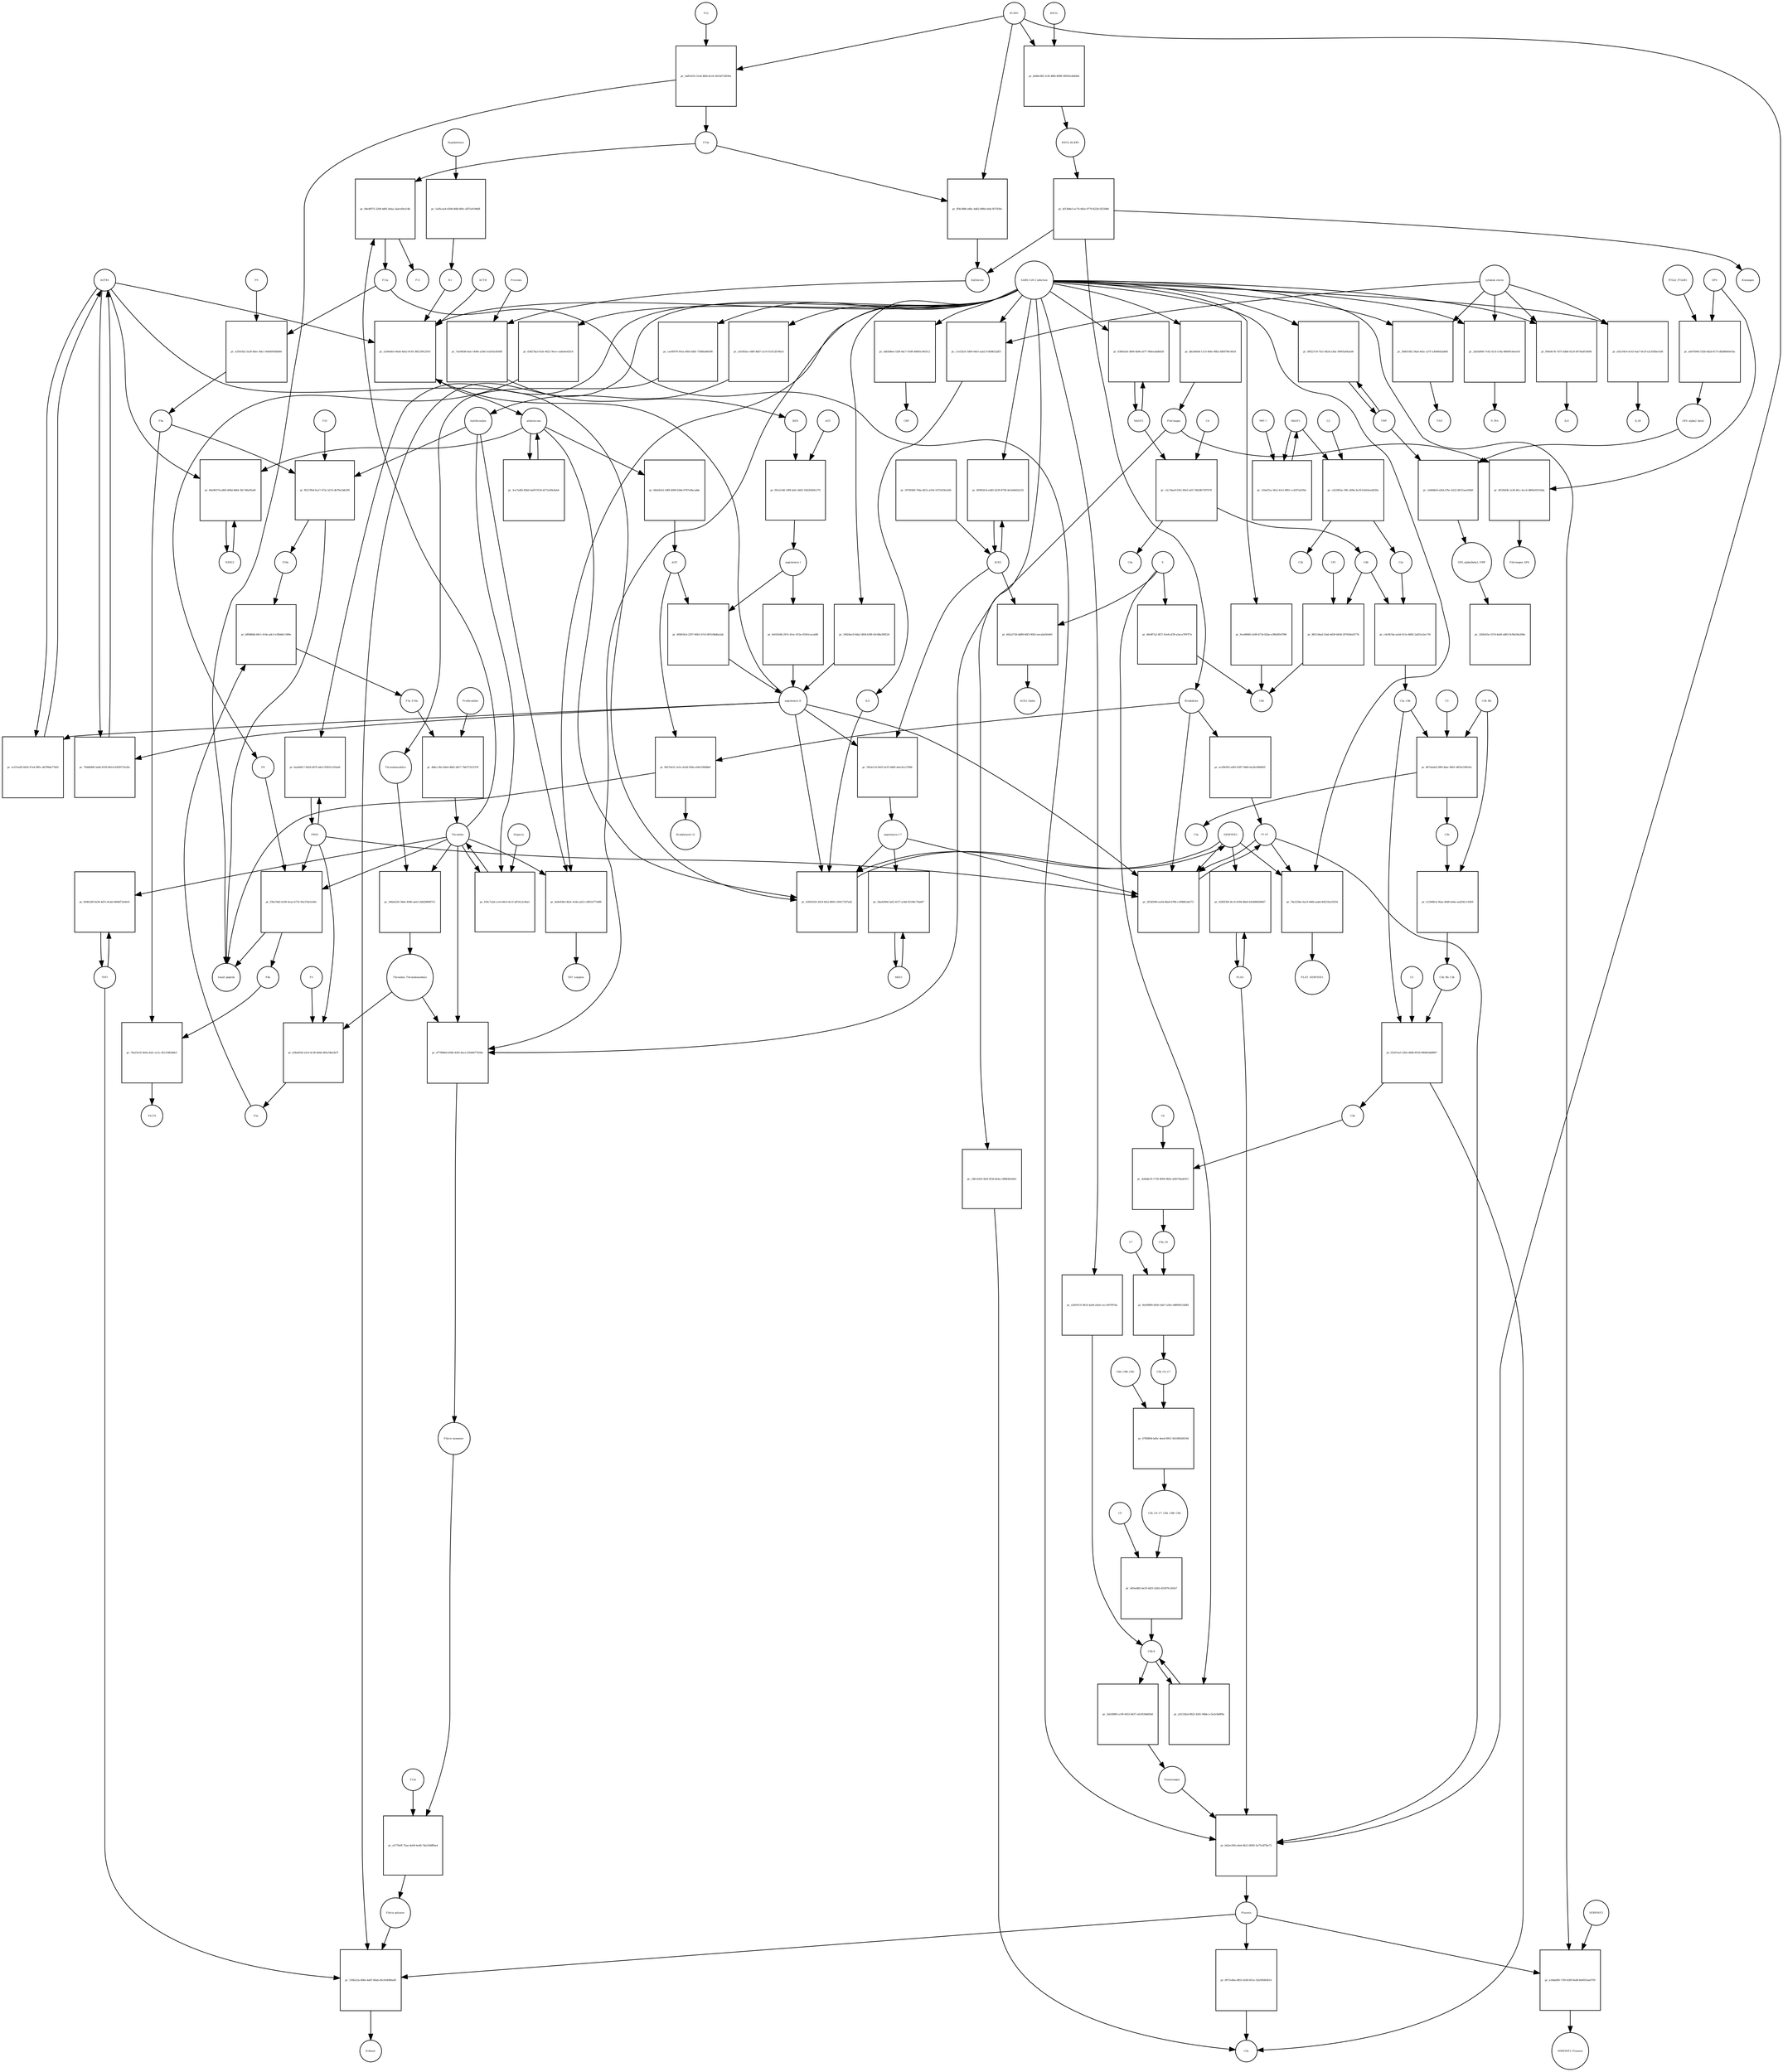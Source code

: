 strict digraph  {
F8 [annotation="urn_miriam_hgnc_3546|urn_miriam_taxonomy_9606", bipartite=0, cls=macromolecule, fontsize=4, label=F8, shape=circle];
"pr_f36a7dd2-b100-4cae-b732-92e37da5cb0c" [annotation="", bipartite=1, cls=process, fontsize=4, label="pr_f36a7dd2-b100-4cae-b732-92e37da5cb0c", shape=square];
"Small peptide" [annotation=urn_miriam_mesh_D010446, bipartite=0, cls=macromolecule, fontsize=4, label="Small peptide", shape=circle];
F8a [annotation="urn_miriam_hgnc.symbol_F8|urn_miriam_mesh_D015944|urn_miriam_taxonomy_9606", bipartite=0, cls=macromolecule, fontsize=4, label=F8a, shape=circle];
Thrombin [annotation="urn_miriam_hgnc_3535|urn_miriam_taxonomy_9606", bipartite=0, cls=macromolecule, fontsize=4, label=Thrombin, shape=circle];
PROC [annotation="urn_miriam_hgnc_9451|urn_miriam_taxonomy_9606", bipartite=0, cls=macromolecule, fontsize=4, label=PROC, shape=circle];
AGTR1 [annotation=urn_miriam_hgnc_336, bipartite=0, cls=macromolecule, fontsize=4, label=AGTR1, shape=circle];
"pr_ec07ea00-4420-47a4-985c-dd799da77b02" [annotation="", bipartite=1, cls=process, fontsize=4, label="pr_ec07ea00-4420-47a4-985c-dd799da77b02", shape=square];
"angiotensin II" [annotation="urn_miriam_obo.chebi_CHEBI%3A2718|urn_miriam_taxonomy_9606", bipartite=0, cls="simple chemical", fontsize=4, label="angiotensin II", shape=circle];
NR3C2 [annotation="", bipartite=0, cls=macromolecule, fontsize=4, label=NR3C2, shape=circle];
"pr_66a9637d-e6b9-496d-8d64-38c7d6e95af6" [annotation="", bipartite=1, cls=process, fontsize=4, label="pr_66a9637d-e6b9-496d-8d64-38c7d6e95af6", shape=square];
aldosterone [annotation="urn_miriam_obo.chebi_CHEBI%3A27584", bipartite=0, cls="simple chemical", fontsize=4, label=aldosterone, shape=circle];
"pr_3ce7a4f6-82b0-4a09-9150-d371e00e9eb4" [annotation="", bipartite=1, cls=process, fontsize=4, label="pr_3ce7a4f6-82b0-4a09-9150-d371e00e9eb4", shape=square];
SERPINE1 [annotation="", bipartite=0, cls=macromolecule, fontsize=4, label=SERPINE1, shape=circle];
"pr_43054324-20c8-4fe2-8f60-c56417187ad2" [annotation="", bipartite=1, cls=process, fontsize=4, label="pr_43054324-20c8-4fe2-8f60-c56417187ad2", shape=square];
"angiotensin I-7" [annotation="urn_miriam_obo.chebi_CHEBI%3A55438|urn_miriam_taxonomy_9606", bipartite=0, cls="simple chemical", fontsize=4, label="angiotensin I-7", shape=circle];
IL6 [annotation="urn_miriam_hgnc_6018|urn_miriam_taxonomy_9606", bipartite=0, cls=macromolecule, fontsize=4, label=IL6, shape=circle];
"pr_e294e8e5-46eb-4eb2-8c93-38f129912910" [annotation="", bipartite=1, cls=process, fontsize=4, label="pr_e294e8e5-46eb-4eb2-8c93-38f129912910", shape=square];
"SARS-CoV-2 infection" [annotation="urn_miriam_taxonomy_2697049|urn_miriam_mesh_D012327", bipartite=0, cls=phenotype, fontsize=4, label="SARS-CoV-2 infection", shape=circle];
"K+" [annotation="urn_miriam_obo.chebi_CHEBI%3A29103", bipartite=0, cls="simple chemical", fontsize=4, label="K+", shape=circle];
ACTH [annotation=urn_miriam_hgnc_9201, bipartite=0, cls="simple chemical", fontsize=4, label=ACTH, shape=circle];
"pr_10824ec0-6da2-4f04-b3f8-63c88a399224" [annotation="", bipartite=1, cls=process, fontsize=4, label="pr_10824ec0-6da2-4f04-b3f8-63c88a399224", shape=square];
Bradykinin [annotation="urn_miriam_obo.chebi_CHEBI%3A3165|urn_miriam_taxonomy_9606", bipartite=0, cls=macromolecule, fontsize=4, label=Bradykinin, shape=circle];
"pr_9b57ab31-2a1e-42a8-928a-a94c03fb88ef" [annotation="", bipartite=1, cls=process, fontsize=4, label="pr_9b57ab31-2a1e-42a8-928a-a94c03fb88ef", shape=square];
"Bradykinin(1-5)" [annotation="urn_miriam_mesh_C079000|urn_miriam_taxonomy_9606", bipartite=0, cls=macromolecule, fontsize=4, label="Bradykinin(1-5)", shape=circle];
ACE [annotation="urn_miriam_hgnc_2707|urn_miriam_taxonomy_9606", bipartite=0, cls=macromolecule, fontsize=4, label=ACE, shape=circle];
"pr_ecd5b505-a405-4587-9460-6a26c80bf605" [annotation="", bipartite=1, cls=process, fontsize=4, label="pr_ecd5b505-a405-4587-9460-6a26c80bf605", shape=square];
PLAT [annotation="urn_miriam_hgnc_9051|urn_miriam_taxonomy_9606", bipartite=0, cls=macromolecule, fontsize=4, label=PLAT, shape=circle];
"pr_79448468-5a6b-4559-8d14-4283071fe2fe" [annotation="", bipartite=1, cls=process, fontsize=4, label="pr_79448468-5a6b-4559-8d14-4283071fe2fe", shape=square];
MAS1 [annotation="", bipartite=0, cls=macromolecule, fontsize=4, label=MAS1, shape=circle];
"pr_3ba4269d-3af2-4157-a34d-92180c70ab87" [annotation="", bipartite=1, cls=process, fontsize=4, label="pr_3ba4269d-3af2-4157-a34d-92180c70ab87", shape=square];
Fibrinogen [annotation="urn_miriam_pubmed_19296670|urn_miriam_obo.go_GO%3A0005577|urn_miriam_hgnc_3661|urn_miriam_hgnc_3662|urn_miriam_hgnc_3694|urn_miriam_taxonomy_9606", bipartite=0, cls=complex, fontsize=4, label=Fibrinogen, shape=circle];
"pr_4f530d3b-1a30-4fcc-bcc6-4809a93102da" [annotation="", bipartite=1, cls=process, fontsize=4, label="pr_4f530d3b-1a30-4fcc-bcc6-4809a93102da", shape=square];
GP6 [annotation="urn_miriam_hgnc_HGNC%3A14388|urn_miriam_taxonomy_9606", bipartite=0, cls=macromolecule, fontsize=4, label=GP6, shape=circle];
Fibrinogen_GP6 [annotation="urn_miriam_pubmed_19296670|urn_miriam_obo.go_GO%3A0005577|urn_miriam_hgnc_HGNC%3A14388|urn_miriam_taxonomy_9606", bipartite=0, cls=complex, fontsize=4, label=Fibrinogen_GP6, shape=circle];
GP6_alpha2_beta1 [annotation="urn_miriam_pubmed_25051961|urn_miriam_taxonomy_10090|urn_miriam_hgnc_14338|urn_miriam_hgnc_6137|urn_miriam_hgnc_6153", bipartite=0, cls=complex, fontsize=4, label=GP6_alpha2_beta1, shape=circle];
"pr_cb49dfe8-ed5d-47bc-b222-8fcf1aee93b9" [annotation="", bipartite=1, cls=process, fontsize=4, label="pr_cb49dfe8-ed5d-47bc-b222-8fcf1aee93b9", shape=square];
VWF [annotation="urn_miriam_hgnc_12726|urn_miriam_taxonomy_9606", bipartite=0, cls=macromolecule, fontsize=4, label=VWF, shape=circle];
GP6_alpha2beta1_VWF [annotation="urn_miriam_pubmed_25051961|urn_miriam_taxonomy_10090|urn_miriam_hgnc_14338|urn_miriam_hgnc_6137|urn_miriam_hgnc_6153|urn_miriam_hgnc_12726", bipartite=0, cls=complex, fontsize=4, label=GP6_alpha2beta1_VWF, shape=circle];
"pr_a0d74940-102b-4d2d-8175-dfbd8b40e03a" [annotation="", bipartite=1, cls=process, fontsize=4, label="pr_a0d74940-102b-4d2d-8175-dfbd8b40e03a", shape=square];
ITGA2_ITGAB1 [annotation="urn_miriam_intact_EBI-16428357|urn_miriam_hgnc_6137|urn_miriam_hgnc_6153|urn_miriam_taxonomy_9606", bipartite=0, cls=complex, fontsize=4, label=ITGA2_ITGAB1, shape=circle];
"pr_320fa93a-557d-4a00-a883-9cf8a59a300e" [annotation="", bipartite=1, cls="omitted process", fontsize=4, label="pr_320fa93a-557d-4a00-a883-9cf8a59a300e", shape=square];
"Fibrin polymer" [annotation="urn_miriam_mesh_C465961|urn_miriam_taxonomy_9606", bipartite=0, cls=macromolecule, fontsize=4, label="Fibrin polymer", shape=circle];
"pr_130fa22a-b06e-4dd7-80ab-d5c054080a08" [annotation="", bipartite=1, cls=process, fontsize=4, label="pr_130fa22a-b06e-4dd7-80ab-d5c054080a08", shape=square];
"D-dimer" [annotation="urn_miriam_pubmed_19008457|urn_miriam_mesh_C036309|urn_miriam_taxonomy_9606", bipartite=0, cls=macromolecule, fontsize=4, label="D-dimer", shape=circle];
Plasmin [annotation="urn_miriam_hgnc.symbol_PLG|urn_miriam_mesh_D005341|urn_miriam_brenda_3.4.21.7|urn_miriam_taxonomy_9606", bipartite=0, cls=macromolecule, fontsize=4, label=Plasmin, shape=circle];
TAFI [annotation="urn_miriam_hgnc_1546|urn_miriam_taxonomy_9606", bipartite=0, cls=macromolecule, fontsize=4, label=TAFI, shape=circle];
"Fibrin monomer" [annotation="urn_miriam_mesh_C011468|urn_miriam_taxonomy_9606", bipartite=0, cls=macromolecule, fontsize=4, label="Fibrin monomer", shape=circle];
"pr_a5770eff-75ae-4e04-be48-7da530dffba4" [annotation="", bipartite=1, cls=process, fontsize=4, label="pr_a5770eff-75ae-4e04-be48-7da530dffba4", shape=square];
F13a [annotation="urn_miriam_hgnc.symbol_F13|urn_miriam_mesh_D026122|urn_miriam_brenda_2.3.2.13|urn_miriam_taxonomy_9606", bipartite=0, cls=macromolecule, fontsize=4, label=F13a, shape=circle];
"pr_3b603382-34ab-462c-a37f-a3b4f6d3a8d6" [annotation="", bipartite=1, cls=process, fontsize=4, label="pr_3b603382-34ab-462c-a37f-a3b4f6d3a8d6", shape=square];
TNF [annotation="urn_miriam_hgnc_11892|urn_miriam_taxonomy_9606", bipartite=0, cls=macromolecule, fontsize=4, label=TNF, shape=circle];
"cytokine storm" [annotation="urn_miriam_pubmed_2504360|urn_miriam_taxonomy_9606", bipartite=0, cls=phenotype, fontsize=4, label="cytokine storm", shape=circle];
"pr_0971e46a-6853-4249-821a-52b3958efb14" [annotation="", bipartite=1, cls=process, fontsize=4, label="pr_0971e46a-6853-4249-821a-52b3958efb14", shape=square];
C5a [annotation="urn_miriam_hgnc.symbol_C5|urn_miriam_mesh_D015936|urn_miriam_taxonomy_9606", bipartite=0, cls=macromolecule, fontsize=4, label=C5a, shape=circle];
"pr_3eb188f8-cc99-4453-b637-a0cf634b854d" [annotation="", bipartite=1, cls=process, fontsize=4, label="pr_3eb188f8-cc99-4453-b637-a0cf634b854d", shape=square];
Plasminogen [annotation="urn_miriam_hgnc_9071|urn_miriam_taxonomy_9606", bipartite=0, cls=macromolecule, fontsize=4, label=Plasminogen, shape=circle];
"C5b-9" [annotation="urn_miriam_obo.go_GO%3A0005579|urn_miriam_mesh_D015938|urn_miriam_mesh_D050776|urn_miriam_hgnc_1339|urn_miriam_hgnc_1346|urn_miriam_hgnc_1352|urn_miriam_hgnc_1353|urn_miriam_hgnc_1354|urn_miriam_hgnc_1358|urn_miriam_taxonomy_9606", bipartite=0, cls=complex, fontsize=4, label="C5b-9", shape=circle];
C2 [annotation="urn_miriam_hgnc_1248|urn_miriam_taxonomy_9606", bipartite=0, cls=macromolecule, fontsize=4, label=C2, shape=circle];
"pr_c422963a-19fc-409e-8c39-b3d16eed039a" [annotation="", bipartite=1, cls=process, fontsize=4, label="pr_c422963a-19fc-409e-8c39-b3d16eed039a", shape=square];
C2a [annotation="urn_miriam_hgnc.symbol_C2|urn_miriam_mesh_D050678|urn_miriam_taxonomy_9606", bipartite=0, cls=macromolecule, fontsize=4, label=C2a, shape=circle];
C2b [annotation="urn_miriam_hgnc.symbol_C2|urn_miriam_mesh_D050679|urn_miriam_taxonomy_9606", bipartite=0, cls=macromolecule, fontsize=4, label=C2b, shape=circle];
MASP1 [annotation="urn_miriam_hgnc_6901|urn_miriam_taxonomy_9606", bipartite=0, cls=macromolecule, fontsize=4, label=MASP1, shape=circle];
"pr_2eb5d940-7e42-411f-a7da-8660914eee56" [annotation="", bipartite=1, cls=process, fontsize=4, label="pr_2eb5d940-7e42-411f-a7da-8660914eee56", shape=square];
IL2RA [annotation="urn_miriam_hgnc_6008|urn_miriam_taxonomy_9606", bipartite=0, cls=macromolecule, fontsize=4, label=IL2RA, shape=circle];
"pr_f60e8e7b-7d75-4db4-8120-4074a6f16696" [annotation="", bipartite=1, cls=process, fontsize=4, label="pr_f60e8e7b-7d75-4db4-8120-4074a6f16696", shape=square];
IL8 [annotation="urn_miriam_hgnc_6025|urn_miriam_taxonomy_9606", bipartite=0, cls=macromolecule, fontsize=4, label=IL8, shape=circle];
"pr_c8b12d18-3b2f-4f3d-8e4a-c88bf4fe6d5c" [annotation="", bipartite=1, cls=process, fontsize=4, label="pr_c8b12d18-3b2f-4f3d-8e4a-c88bf4fe6d5c", shape=square];
"pr_c1e52b1f-3d00-44e5-aab2-f14b9b52aff3" [annotation="", bipartite=1, cls=process, fontsize=4, label="pr_c1e52b1f-3d00-44e5-aab2-f14b9b52aff3", shape=square];
"pr_a02c04c4-dc43-4ae7-8c5f-e2c63fbec838" [annotation="", bipartite=1, cls=process, fontsize=4, label="pr_a02c04c4-dc43-4ae7-8c5f-e2c63fbec838", shape=square];
IL1B [annotation="urn_miriam_hgnc_5992|urn_miriam_taxonomy_9606", bipartite=0, cls=macromolecule, fontsize=4, label=IL1B, shape=circle];
Prorenin [annotation="urn_miriam_hgnc_9958|urn_miriam_taxonomy_9606", bipartite=0, cls=macromolecule, fontsize=4, label=Prorenin, shape=circle];
"pr_7aef4836-4ae1-400e-a39d-1ea91bc8508f" [annotation="", bipartite=1, cls=process, fontsize=4, label="pr_7aef4836-4ae1-400e-a39d-1ea91bc8508f", shape=square];
REN [annotation="urn_miriam_hgnc.symbol_REN|urn_miriam_taxonomy_9606", bipartite=0, cls=macromolecule, fontsize=4, label=REN, shape=circle];
Kallikrein [annotation="urn_miriam_hgnc.symbol_KLKB1|urn_miriam_mesh_D020842|urn_miriam_brenda_3.4.21.34|urn_miriam_taxonomy_9606", bipartite=0, cls=macromolecule, fontsize=4, label=Kallikrein, shape=circle];
KLKB1 [annotation="urn_miriam_hgnc_6371|urn_miriam_taxonomy_9606", bipartite=0, cls=macromolecule, fontsize=4, label=KLKB1, shape=circle];
"pr_ff9e3886-e8bc-4d62-898d-e6dc3675f56c" [annotation="", bipartite=1, cls=process, fontsize=4, label="pr_ff9e3886-e8bc-4d62-898d-e6dc3675f56c", shape=square];
F12a [annotation="urn_miriam_hgnc.symbol_F12|urn_miriam_mesh_D015956|urn_miriam_brenda_3.4.21.38|urn_miriam_taxonomy_9606", bipartite=0, cls=macromolecule, fontsize=4, label=F12a, shape=circle];
"pr_cae0f978-95ea-4f85-bd81-7588fa68ef90" [annotation="", bipartite=1, cls=process, fontsize=4, label="pr_cae0f978-95ea-4f85-bd81-7588fa68ef90", shape=square];
Thrombomodulin [annotation="urn_miriam_hgnc_11784|urn_miriam_taxonomy_9606", bipartite=0, cls=macromolecule, fontsize=4, label=Thrombomodulin, shape=circle];
"pr_a18da885-71f0-42f8-9ed8-8a905cba0759" [annotation="", bipartite=1, cls=process, fontsize=4, label="pr_a18da885-71f0-42f8-9ed8-8a905cba0759", shape=square];
SERPINF2 [annotation="urn_miriam_hgnc_9075|urn_miriam_taxonomy_9606", bipartite=0, cls=macromolecule, fontsize=4, label=SERPINF2, shape=circle];
SERPINF2_Plasmin [annotation="urn_miriam_pubmed_2437112|urn_miriam_biogrid_314240|urn_miriam_hgnc_9075|urn_miriam_mesh_D005341|urn_miriam_taxonomy_9606", bipartite=0, cls=complex, fontsize=4, label=SERPINF2_Plasmin, shape=circle];
"pr_9ce48060-2e99-471b-82ba-e39b58547f86" [annotation="", bipartite=1, cls=process, fontsize=4, label="pr_9ce48060-2e99-471b-82ba-e39b58547f86", shape=square];
C4d [annotation="urn_miriam_hgnc.symbol_C4b|urn_miriam_mesh_C032261|urn_miriam_taxonomy_9606", bipartite=0, cls=macromolecule, fontsize=4, label=C4d, shape=circle];
"pr_a2659131-8fcb-4ad6-a0a4-cecc4979f7da" [annotation="", bipartite=1, cls=process, fontsize=4, label="pr_a2659131-8fcb-4ad6-a0a4-cecc4979f7da", shape=square];
"pr_6aa068c7-0d34-407f-a8e3-9391f1c65ab9" [annotation="", bipartite=1, cls=process, fontsize=4, label="pr_6aa068c7-0d34-407f-a8e3-9391f1c65ab9", shape=square];
"pr_0f9227c8-7fa1-482d-a3ba-39005a842ed6" [annotation="", bipartite=1, cls=process, fontsize=4, label="pr_0f9227c8-7fa1-482d-a3ba-39005a842ed6", shape=square];
"pr_edb5d8ee-52f8-4dc7-9188-48695c9455c2" [annotation="", bipartite=1, cls=process, fontsize=4, label="pr_edb5d8ee-52f8-4dc7-9188-48695c9455c2", shape=square];
CRP [annotation="urn_miriam_hgnc_2367|urn_miriam_taxonomy_9606", bipartite=0, cls=macromolecule, fontsize=4, label=CRP, shape=circle];
"pr_a9123fad-0825-4281-94bb-cc5e3c8d0f9a" [annotation="", bipartite=1, cls=process, fontsize=4, label="pr_a9123fad-0825-4281-94bb-cc5e3c8d0f9a", shape=square];
S [annotation="urn_miriam_uniprot_P0DTC2|urn_miriam_uniprot_P59594|urn_miriam_taxonomy_2697049", bipartite=0, cls=macromolecule, fontsize=4, label=S, shape=circle];
"pr_d6e9f7a2-4f27-41e8-af39-a3aca7097f7e" [annotation="", bipartite=1, cls=process, fontsize=4, label="pr_d6e9f7a2-4f27-41e8-af39-a3aca7097f7e", shape=square];
"pr_1fb3a110-0425-4cf5-9dd5-a6ec8ca73f84" [annotation="", bipartite=1, cls=process, fontsize=4, label="pr_1fb3a110-0425-4cf5-9dd5-a6ec8ca73f84", shape=square];
ACE2 [annotation="urn_miriam_hgnc_13557|urn_miriam_taxonomy_9606", bipartite=0, cls=macromolecule, fontsize=4, label=ACE2, shape=circle];
"pr_5974f449-764a-4b7a-a556-1672419e2efb" [annotation="", bipartite=1, cls=process, fontsize=4, label="pr_5974f449-764a-4b7a-a556-1672419e2efb", shape=square];
"pr_662a3726-bd89-46f3-9042-eecaba5fe461" [annotation="", bipartite=1, cls=process, fontsize=4, label="pr_662a3726-bd89-46f3-9042-eecaba5fe461", shape=square];
ACE2_Spike [annotation="urn_miriam_pdb_6CS2|urn_miriam_hgnc_13557|urn_miriam_uniprot_P0DTC2|urn_miriam_taxonomy_9606|urn_miriam_taxonomy_2697049", bipartite=0, cls=complex, fontsize=4, label=ACE2_Spike, shape=circle];
"pr_85905414-ed45-4239-8758-4e5eb0d3a532" [annotation="", bipartite=1, cls=process, fontsize=4, label="pr_85905414-ed45-4239-8758-4e5eb0d3a532", shape=square];
"pr_e20383ac-e8f8-4bd7-a1c0-f1ef12b70bcd" [annotation="", bipartite=1, cls=process, fontsize=4, label="pr_e20383ac-e8f8-4bd7-a1c0-f1ef12b70bcd", shape=square];
Antithrombin [annotation="urn_miriam_hgnc_775|urn_miriam_taxonomy_9606", bipartite=0, cls=macromolecule, fontsize=4, label=Antithrombin, shape=circle];
"pr_63827ba3-fa5e-4621-9ece-cade4eef2fc6" [annotation="", bipartite=1, cls=process, fontsize=4, label="pr_63827ba3-fa5e-4621-9ece-cade4eef2fc6", shape=square];
C4b [annotation="urn_miriam_hgnc_1324|urn_miriam_taxonomy_9606", bipartite=0, cls=macromolecule, fontsize=4, label=C4b, shape=circle];
"pr_881534ad-33a6-4d39-b83d-207650ed377b" [annotation="", bipartite=1, cls=process, fontsize=4, label="pr_881534ad-33a6-4d39-b83d-207650ed377b", shape=square];
CFI [annotation="urn_miriam_hgnc_2771|urn_miriam_taxonomy_9606", bipartite=0, cls=macromolecule, fontsize=4, label=CFI, shape=circle];
C3b [annotation="urn_miriam_hgnc.symbol_C3|urn_miriam_mesh_D003179|urn_miriam_taxonomy_9606", bipartite=0, cls=macromolecule, fontsize=4, label=C3b, shape=circle];
"pr_e12068cd-36aa-40d0-bebe-ead242c14269" [annotation="", bipartite=1, cls=process, fontsize=4, label="pr_e12068cd-36aa-40d0-bebe-ead242c14269", shape=square];
C3b_Bb [annotation="urn_miriam_pubmed_12440962|urn_miriam_brenda_3.4.21.47|urn_miriam_mesh_D051561|urn_miriam_mesh_D003179|urn_miriam_hgnc_1037|urn_miriam_taxonomy_9606", bipartite=0, cls=complex, fontsize=4, label=C3b_Bb, shape=circle];
C3b_Bb_C3b [annotation="urn_miriam_pubmed_12440962|urn_miriam_brenda_34.4.21.47|urn_miriam_mesh_D051566|urn_miriam_mesh_D003179|urn_miriam_hgnc_1037|urn_miriam_taxonomy_9606", bipartite=0, cls=complex, fontsize=4, label=C3b_Bb_C3b, shape=circle];
"pr_c4c0b7da-ea5d-411e-8d92-2a831e2ec791" [annotation="", bipartite=1, cls=process, fontsize=4, label="pr_c4c0b7da-ea5d-411e-8d92-2a831e2ec791", shape=square];
C2a_C4b [annotation="urn_miriam_mesh_D051574|urn_miriam_brenda_3.4.21.43|urn_miriam_mesh_D050678|urn_miriam_hgnc_1324|urn_miriam_taxonomy_9606", bipartite=0, cls=complex, fontsize=4, label=C2a_C4b, shape=circle];
C4 [annotation="urn_miriam_mesh_D00318|urn_miriam_taxonomy_9606", bipartite=0, cls=macromolecule, fontsize=4, label=C4, shape=circle];
"pr_c2c7daa9-f341-49e5-a617-8b29b7597678" [annotation="", bipartite=1, cls=process, fontsize=4, label="pr_c2c7daa9-f341-49e5-a617-8b29b7597678", shape=square];
C4a [annotation="urn_miriam_hgnc_1323|urn_miriam_taxonomy_9606", bipartite=0, cls=macromolecule, fontsize=4, label=C4a, shape=circle];
MASP2 [annotation="urn_miriam_hgnc_6902|urn_miriam_taxonomy_9606", bipartite=0, cls=macromolecule, fontsize=4, label=MASP2, shape=circle];
"pr_21bef51a-3fe2-41e1-8f81-cc42f7a61f6e" [annotation="", bipartite=1, cls=process, fontsize=4, label="pr_21bef51a-3fe2-41e1-8f81-cc42f7a61f6e", shape=square];
MBL2 [annotation="urn_miriam_hgnc_6902|urn_miriam_taxonomy_9606", bipartite=0, cls=macromolecule, fontsize=4, label=MBL2, shape=circle];
"pr_638feb24-3684-4b40-a077-9fdeeabdb028" [annotation="", bipartite=1, cls=process, fontsize=4, label="pr_638feb24-3684-4b40-a077-9fdeeabdb028", shape=square];
PLAU [annotation="urn_miriam_hgnc_9052|urn_miriam_taxonomy_9606", bipartite=0, cls=macromolecule, fontsize=4, label=PLAU, shape=circle];
"pr_0285f365-8cc6-4394-88e6-b43686836667" [annotation="", bipartite=1, cls=process, fontsize=4, label="pr_0285f365-8cc6-4394-88e6-b43686836667", shape=square];
C5b_C6_C7_C8A_C8B_C8G [annotation="urn_miriam_pubmed_28630159|urn_miriam_mesh_C042295|urn_miriam_mesh_D050776|urn_miriam_hgnc_1339|urn_miriam_hgnc_1352|urn_miriam_hgnc_1353|urn_miriam_hgnc_1354|urn_miriam_taxonomy_9606", bipartite=0, cls=complex, fontsize=4, label=C5b_C6_C7_C8A_C8B_C8G, shape=circle];
"pr_e85ea8b5-be33-4d31-b2b2-d25870c3d1b7" [annotation="", bipartite=1, cls=process, fontsize=4, label="pr_e85ea8b5-be33-4d31-b2b2-d25870c3d1b7", shape=square];
C9 [annotation="urn_miriam_hgnc_1358|urn_miriam_taxonomy_9606", bipartite=0, cls=macromolecule, fontsize=4, label=C9, shape=circle];
C5b_C6_C7 [annotation="urn_miriam_pubmed_28630159|urn_miriam_mesh_C037453|urn_miriam_mesh_D050776|urn_miriam_hgnc_1339|urn_miriam_hgnc_1346|urn_miriam_taxonomy_9606", bipartite=0, cls=complex, fontsize=4, label=C5b_C6_C7, shape=circle];
"pr_67f08f04-bd5c-4eed-9951-561009260194" [annotation="", bipartite=1, cls=process, fontsize=4, label="pr_67f08f04-bd5c-4eed-9951-561009260194", shape=square];
C8A_C8B_C8G [annotation="urn_miriam_mesh_D003185|urn_miriam_hgnc_1353|urn_miriam_hgnc_1352|urn_miriam_hgnc_1354|urn_miriam_taxonomy_9606", bipartite=0, cls=complex, fontsize=4, label=C8A_C8B_C8G, shape=circle];
C5b_C6 [annotation="urn_miriam_mesh_C050974|urn_miriam_mesh_D050776|urn_miriam_hgnc_1339|urn_miriam_taxonomy_9606", bipartite=0, cls=complex, fontsize=4, label=C5b_C6, shape=circle];
"pr_8a058f06-b0d5-4ab7-a5be-0d8994124dfd" [annotation="", bipartite=1, cls=process, fontsize=4, label="pr_8a058f06-b0d5-4ab7-a5be-0d8994124dfd", shape=square];
C7 [annotation="urn_miriam_hgnc_HGNC%3A1346|urn_miriam_taxonomy_9606", bipartite=0, cls=macromolecule, fontsize=4, label=C7, shape=circle];
C5b [annotation="urn_miriam_hgnc.symbol_C5|urn_miriam_mesh_D050776|urn_miriam_taxonomy_9606", bipartite=0, cls=macromolecule, fontsize=4, label=C5b, shape=circle];
"pr_3ebbde35-1729-4094-9b02-a04578ade915" [annotation="", bipartite=1, cls=process, fontsize=4, label="pr_3ebbde35-1729-4094-9b02-a04578ade915", shape=square];
C6 [annotation="urn_miriam_hgnc_1339|urn_miriam_taxonomy_9606", bipartite=0, cls=macromolecule, fontsize=4, label=C6, shape=circle];
C5 [annotation="urn_miriam_hgnc_1331|urn_miriam_taxonomy_9606", bipartite=0, cls=macromolecule, fontsize=4, label=C5, shape=circle];
"pr_f2247ea5-52b2-4848-8559-090843dd8f87" [annotation="", bipartite=1, cls=process, fontsize=4, label="pr_f2247ea5-52b2-4848-8559-090843dd8f87", shape=square];
C3 [annotation="urn_miriam_hgnc_1318|urn_miriam_taxonomy_9606", bipartite=0, cls=macromolecule, fontsize=4, label=C3, shape=circle];
"pr_d67e6ab4-28f9-4dac-8601-d855e16f616c" [annotation="", bipartite=1, cls=process, fontsize=4, label="pr_d67e6ab4-28f9-4dac-8601-d855e16f616c", shape=square];
C3a [annotation="urn_miriam_hgnc.symbol_C3|urn_miriam_mesh_D015926|urn_miriam_taxonomy_9606", bipartite=0, cls=macromolecule, fontsize=4, label=C3a, shape=circle];
"pr_346a6220-346e-4046-aeb3-2bfd289087c5" [annotation="", bipartite=1, cls=process, fontsize=4, label="pr_346a6220-346e-4046-aeb3-2bfd289087c5", shape=square];
Thrombin_Thrombomodulin [annotation="urn_miriam_pubmed_6282863|urn_miriam_taxonomy_9986|urn_miriam_biogrid_283352|urn_miriam_mesh_D013917|urn_miriam_hgnc_11784", bipartite=0, cls=complex, fontsize=4, label=Thrombin_Thrombomodulin, shape=circle];
"pr_d7789b6d-456b-4565-8aca-f2644077b39a" [annotation="", bipartite=1, cls=process, fontsize=4, label="pr_d7789b6d-456b-4565-8aca-f2644077b39a", shape=square];
KNG1_KLKB1 [annotation="urn_miriam_pubmed_17598838|urn_miriam_intact_EBI-10087151|urn_miriam_hgnc_6371|urn_miriam_hgnc_6383|urn_miriam_taxonomy_9606", bipartite=0, cls=complex, fontsize=4, label=KNG1_KLKB1, shape=circle];
"pr_bf13b8e5-ec70-4d5e-9779-8220c5f259b8" [annotation="", bipartite=1, cls=process, fontsize=4, label="pr_bf13b8e5-ec70-4d5e-9779-8220c5f259b8", shape=square];
Kininogen [annotation="urn_miriam_hgnc.symbol_KNG1|urn_miriam_mesh_D019679|urn_miriam_taxonomy_9606", bipartite=0, cls=macromolecule, fontsize=4, label=Kininogen, shape=circle];
"pr_dbcb8eb8-1153-404e-98b2-4f68796c9029" [annotation="", bipartite=1, cls=process, fontsize=4, label="pr_dbcb8eb8-1153-404e-98b2-4f68796c9029", shape=square];
"angiotensin I" [annotation="urn_miriam_obo.chebi_CHEBI%3A2718|urn_miriam_taxonomy_9606", bipartite=0, cls="simple chemical", fontsize=4, label="angiotensin I", shape=circle];
"pr_fe61b54b-297e-41ec-915e-03561cacad4f" [annotation="", bipartite=1, cls=process, fontsize=4, label="pr_fe61b54b-297e-41ec-915e-03561cacad4f", shape=square];
"pr_7be225be-0ac9-446b-aabd-dd521be35034" [annotation="", bipartite=1, cls=process, fontsize=4, label="pr_7be225be-0ac9-446b-aabd-dd521be35034", shape=square];
PLAT_SERPINE1 [annotation="urn_miriam_pubmed_22449964|urn_miriam_intact_EBI-7800882|urn_miriam_hgnc_9051|urn_miriam_hgnc_8593|urn_miriam_taxonomy_9606", bipartite=0, cls=complex, fontsize=4, label=PLAT_SERPINE1, shape=circle];
"pr_604fe2f8-0a56-4d7e-8cdd-6468d73a9e91" [annotation="", bipartite=1, cls=process, fontsize=4, label="pr_604fe2f8-0a56-4d7e-8cdd-6468d73a9e91", shape=square];
"pr_2f5d5690-ea5d-48a8-b786-c189b81de572" [annotation="", bipartite=1, cls=process, fontsize=4, label="pr_2f5d5690-ea5d-48a8-b786-c189b81de572", shape=square];
"pr_6a9e83b3-db3c-4c8a-ad12-c6851677e8f8" [annotation="", bipartite=1, cls=process, fontsize=4, label="pr_6a9e83b3-db3c-4c8a-ad12-c6851677e8f8", shape=square];
"TAT complex" [annotation="urn_miriam_pubmed_22930518|urn_miriam_mesh_C046193|urn_miriam_mesh_D013917|urn_miriam_hgnc_775|urn_miriam_taxonomy_9606", bipartite=0, cls=complex, fontsize=4, label="TAT complex", shape=circle];
"pr_b42ec956-e4ed-4b12-8093-5a75c6f7be73" [annotation="", bipartite=1, cls=process, fontsize=4, label="pr_b42ec956-e4ed-4b12-8093-5a75c6f7be73", shape=square];
F11a [annotation="urn_miriam_hgnc.symbol_F11|urn_miriam_mesh_D015945|urn_miriam_brenda_3.4.21.27|urn_miriam_taxonomy_9606", bipartite=0, cls=macromolecule, fontsize=4, label=F11a, shape=circle];
"pr_618c7a2d-cce4-46c4-8c1f-aff16c2c0ba1" [annotation="", bipartite=1, cls=process, fontsize=4, label="pr_618c7a2d-cce4-46c4-8c1f-aff16c2c0ba1", shape=square];
Heparin [annotation="urn_miriam_pubmed_708377|urn_miriam_obo.chebi_CHEBI%3A28304|urn_miriam_taxonomy_9606", bipartite=0, cls="simple chemical", fontsize=4, label=Heparin, shape=circle];
Prothrombin [annotation="urn_miriam_hgnc_3535|urn_miriam_taxonomy_9606", bipartite=0, cls=macromolecule, fontsize=4, label=Prothrombin, shape=circle];
"pr_4b8cc30a-9deb-48d1-b817-7b6373315376" [annotation="", bipartite=1, cls=process, fontsize=4, label="pr_4b8cc30a-9deb-48d1-b817-7b6373315376", shape=square];
F5a_F10a [annotation="urn_miriam_pubmed_2303476|urn_miriam_mesh_C022475|urn_miriam_mesh_D15943|urn_miriam_mesh_D015951|urn_miriam_taxonomy_9606", bipartite=0, cls=complex, fontsize=4, label=F5a_F10a, shape=circle];
F10a [annotation="urn_miriam_hgnc.symbol_F10|urn_miriam_mesh_D015951|urn_miriam_brenda_3.4.21.6|urn_miriam_taxonomy_9606", bipartite=0, cls=macromolecule, fontsize=4, label=F10a, shape=circle];
"pr_bff8d64b-68c1-414e-adc3-e3fb4dc1589e" [annotation="", bipartite=1, cls=process, fontsize=4, label="pr_bff8d64b-68c1-414e-adc3-e3fb4dc1589e", shape=square];
F5a [annotation="urn_miriam_hgnc.symbol_F5|urn_miriam_mesh_D015943|urn_miriam_taxonomy_9606", bipartite=0, cls=macromolecule, fontsize=4, label=F5a, shape=circle];
F5 [annotation="urn_miriam_hgnc_3541|urn_miriam_taxonomy_9606", bipartite=0, cls=macromolecule, fontsize=4, label=F5, shape=circle];
"pr_b3ba854f-a3c0-4c58-b04d-4f0a7dbe2b7f" [annotation="", bipartite=1, cls=process, fontsize=4, label="pr_b3ba854f-a3c0-4c58-b04d-4f0a7dbe2b7f", shape=square];
F9a [annotation="urn_miriam_hgnc.symbol_F9|urn_miriam_mesh_D015949|urn_miriam_taxonomy_9606", bipartite=0, cls=macromolecule, fontsize=4, label=F9a, shape=circle];
"pr_76a23e32-9e6a-4afc-ac5c-d2133462b8cf" [annotation="", bipartite=1, cls=process, fontsize=4, label="pr_76a23e32-9e6a-4afc-ac5c-d2133462b8cf", shape=square];
F8_F9 [annotation="urn_miriam_pubmed_22471307|urn_miriam_hgnc_3546|urn_miriam_hgnc_35531|urn_miriam_intact_EBI-11621595|urn_miriam_taxonomy_9606", bipartite=0, cls=complex, fontsize=4, label=F8_F9, shape=circle];
F9 [annotation="urn_miriam_hgnc_35531|urn_miriam_taxonomy_9606", bipartite=0, cls=macromolecule, fontsize=4, label=F9, shape=circle];
"pr_e359cfb2-5a30-4bec-8dc1-9d449938d684" [annotation="", bipartite=1, cls=process, fontsize=4, label="pr_e359cfb2-5a30-4bec-8dc1-9d449938d684", shape=square];
"pr_b0d0e385-3cfb-48fb-8998-589541d440b4" [annotation="", bipartite=1, cls=process, fontsize=4, label="pr_b0d0e385-3cfb-48fb-8998-589541d440b4", shape=square];
KNG1 [annotation="urn_miriam_hgnc.symbol_6383|urn_miriam_taxonomy_9606", bipartite=0, cls=macromolecule, fontsize=4, label=KNG1, shape=circle];
"pr_84e4f075-3209-4d81-b0aa-3adcefbcfc8b" [annotation="", bipartite=1, cls=process, fontsize=4, label="pr_84e4f075-3209-4d81-b0aa-3adcefbcfc8b", shape=square];
F11 [annotation="urn_miriam_hgnc_3529|urn_miriam_taxonomy_9606", bipartite=0, cls=macromolecule, fontsize=4, label=F11, shape=circle];
F12 [annotation="urn_miriam_hgnc_3530|urn_miriam_taxonomy_9606", bipartite=0, cls=macromolecule, fontsize=4, label=F12, shape=circle];
"pr_5afb1632-31ed-4bfb-8c24-2823d732839a" [annotation="", bipartite=1, cls=process, fontsize=4, label="pr_5afb1632-31ed-4bfb-8c24-2823d732839a", shape=square];
"pr_4f6818cb-2297-40b1-b7e5-887e9bd6a2ab" [annotation="", bipartite=1, cls=process, fontsize=4, label="pr_4f6818cb-2297-40b1-b7e5-887e9bd6a2ab", shape=square];
F10 [annotation="urn_miriam_hgnc_3528|urn_miriam_taxonomy_9606", bipartite=0, cls=macromolecule, fontsize=4, label=F10, shape=circle];
"pr_f8127fb4-6ca7-472c-b153-db79a1b8cff8" [annotation="", bipartite=1, cls=process, fontsize=4, label="pr_f8127fb4-6ca7-472c-b153-db79a1b8cff8", shape=square];
AGT [annotation="urn_miriam_hgnc_333|urn_miriam_taxonomy_9606", bipartite=0, cls=macromolecule, fontsize=4, label=AGT, shape=circle];
"pr_f81a5146-19f8-4efc-b601-026265b9c576" [annotation="", bipartite=1, cls=process, fontsize=4, label="pr_f81a5146-19f8-4efc-b601-026265b9c576", shape=square];
"pr_68a041b1-fdf8-4696-b5bb-6787e0bcadde" [annotation="", bipartite=1, cls=process, fontsize=4, label="pr_68a041b1-fdf8-4696-b5bb-6787e0bcadde", shape=square];
"pr_1a05cae4-6308-46bf-8f0c-d3f7a9194bff" [annotation="", bipartite=1, cls=process, fontsize=4, label="pr_1a05cae4-6308-46bf-8f0c-d3f7a9194bff", shape=square];
Hypokalemia [annotation="urn_miriam_mesh_D007008|urn_miriam_taxonomy_9606", bipartite=0, cls=phenotype, fontsize=4, label=Hypokalemia, shape=circle];
F8 -> "pr_f36a7dd2-b100-4cae-b732-92e37da5cb0c"  [annotation="", interaction_type=consumption];
"pr_f36a7dd2-b100-4cae-b732-92e37da5cb0c" -> "Small peptide"  [annotation="", interaction_type=production];
"pr_f36a7dd2-b100-4cae-b732-92e37da5cb0c" -> F8a  [annotation="", interaction_type=production];
F8a -> "pr_76a23e32-9e6a-4afc-ac5c-d2133462b8cf"  [annotation="", interaction_type=consumption];
Thrombin -> "pr_f36a7dd2-b100-4cae-b732-92e37da5cb0c"  [annotation="urn_miriam_pubmed_15746105|urn_miriam_taxonomy_9606", interaction_type=catalysis];
Thrombin -> "pr_346a6220-346e-4046-aeb3-2bfd289087c5"  [annotation="", interaction_type=consumption];
Thrombin -> "pr_d7789b6d-456b-4565-8aca-f2644077b39a"  [annotation="urn_miriam_pubmed_6282863|urn_miriam_pubmed_28228446|urn_miriam_pubmed_2117226|urn_miriam_taxonomy_9606", interaction_type=catalysis];
Thrombin -> "pr_604fe2f8-0a56-4d7e-8cdd-6468d73a9e91"  [annotation="urn_miriam_pubmed_23809134|urn_miriam_taxonomy_9823", interaction_type=catalysis];
Thrombin -> "pr_6a9e83b3-db3c-4c8a-ad12-c6851677e8f8"  [annotation="", interaction_type=consumption];
Thrombin -> "pr_618c7a2d-cce4-46c4-8c1f-aff16c2c0ba1"  [annotation="", interaction_type=consumption];
Thrombin -> "pr_84e4f075-3209-4d81-b0aa-3adcefbcfc8b"  [annotation="urn_miriam_pubmed_21304106|urn_miriam_pubmed_8631976|urn_miriam_taxonomy_9606", interaction_type=catalysis];
PROC -> "pr_f36a7dd2-b100-4cae-b732-92e37da5cb0c"  [annotation="urn_miriam_pubmed_15746105|urn_miriam_taxonomy_9606", interaction_type=inhibition];
PROC -> "pr_6aa068c7-0d34-407f-a8e3-9391f1c65ab9"  [annotation="", interaction_type=consumption];
PROC -> "pr_2f5d5690-ea5d-48a8-b786-c189b81de572"  [annotation="urn_miriam_pubmed_10373228|urn_miriam_pubmed_3124286|urn_miriam_taxonomy_9606|urn_miriam_pubmed_12091055|urn_miriam_pubmed_3096399", interaction_type=inhibition];
PROC -> "pr_b3ba854f-a3c0-4c58-b04d-4f0a7dbe2b7f"  [annotation="urn_miriam_pubmed_6282863|urn_miriam_pubmed_6572921|urn_miriam_pubmed_2322551|urn_miriam_taxonomy_9606", interaction_type=inhibition];
AGTR1 -> "pr_ec07ea00-4420-47a4-985c-dd799da77b02"  [annotation="", interaction_type=consumption];
AGTR1 -> "pr_66a9637d-e6b9-496d-8d64-38c7d6e95af6"  [annotation="urn_miriam_pubmed_21349712|urn_miriam_taxonomy_10116|urn_miriam_pubmed_7045029|urn_miriam_taxonomy_10090", interaction_type=catalysis];
AGTR1 -> "pr_43054324-20c8-4fe2-8f60-c56417187ad2"  [annotation="urn_miriam_pubmed_2091055|urn_miriam_taxonomy_9606|urn_miriam_pubmed_8034668|urn_miriam_pubmed_20591974|urn_miriam_pubmed_11983698", interaction_type=catalysis];
AGTR1 -> "pr_e294e8e5-46eb-4eb2-8c93-38f129912910"  [annotation="urn_miriam_pubmed_8404594|urn_miriam_taxonomy_9606|urn_miriam_pubmed_173529|urn_miriam_taxonomy_9615|urn_miriam_pubmed_32565254", interaction_type=catalysis];
AGTR1 -> "pr_79448468-5a6b-4559-8d14-4283071fe2fe"  [annotation="", interaction_type=consumption];
"pr_ec07ea00-4420-47a4-985c-dd799da77b02" -> AGTR1  [annotation="", interaction_type=production];
"angiotensin II" -> "pr_ec07ea00-4420-47a4-985c-dd799da77b02"  [annotation="", interaction_type=stimulation];
"angiotensin II" -> "pr_43054324-20c8-4fe2-8f60-c56417187ad2"  [annotation="urn_miriam_pubmed_2091055|urn_miriam_taxonomy_9606|urn_miriam_pubmed_8034668|urn_miriam_pubmed_20591974|urn_miriam_pubmed_11983698", interaction_type=catalysis];
"angiotensin II" -> "pr_e294e8e5-46eb-4eb2-8c93-38f129912910"  [annotation="urn_miriam_pubmed_8404594|urn_miriam_taxonomy_9606|urn_miriam_pubmed_173529|urn_miriam_taxonomy_9615|urn_miriam_pubmed_32565254", interaction_type=catalysis];
"angiotensin II" -> "pr_79448468-5a6b-4559-8d14-4283071fe2fe"  [annotation="urn_miriam_pubmed_8158359|urn_miriam_taxonomy_9606", interaction_type=stimulation];
"angiotensin II" -> "pr_1fb3a110-0425-4cf5-9dd5-a6ec8ca73f84"  [annotation="", interaction_type=consumption];
"angiotensin II" -> "pr_2f5d5690-ea5d-48a8-b786-c189b81de572"  [annotation="urn_miriam_pubmed_10373228|urn_miriam_pubmed_3124286|urn_miriam_taxonomy_9606|urn_miriam_pubmed_12091055|urn_miriam_pubmed_3096399", interaction_type=catalysis];
NR3C2 -> "pr_66a9637d-e6b9-496d-8d64-38c7d6e95af6"  [annotation="", interaction_type=consumption];
"pr_66a9637d-e6b9-496d-8d64-38c7d6e95af6" -> NR3C2  [annotation="", interaction_type=production];
aldosterone -> "pr_66a9637d-e6b9-496d-8d64-38c7d6e95af6"  [annotation="urn_miriam_pubmed_21349712|urn_miriam_taxonomy_10116|urn_miriam_pubmed_7045029|urn_miriam_taxonomy_10090", interaction_type=stimulation];
aldosterone -> "pr_3ce7a4f6-82b0-4a09-9150-d371e00e9eb4"  [annotation="", interaction_type=consumption];
aldosterone -> "pr_43054324-20c8-4fe2-8f60-c56417187ad2"  [annotation="urn_miriam_pubmed_2091055|urn_miriam_taxonomy_9606|urn_miriam_pubmed_8034668|urn_miriam_pubmed_20591974|urn_miriam_pubmed_11983698", interaction_type=catalysis];
aldosterone -> "pr_68a041b1-fdf8-4696-b5bb-6787e0bcadde"  [annotation="urn_miriam_pubmed_5932931|urn_miriam_taxonomy_10116", interaction_type=catalysis];
"pr_3ce7a4f6-82b0-4a09-9150-d371e00e9eb4" -> aldosterone  [annotation="", interaction_type=production];
SERPINE1 -> "pr_43054324-20c8-4fe2-8f60-c56417187ad2"  [annotation="", interaction_type=consumption];
SERPINE1 -> "pr_0285f365-8cc6-4394-88e6-b43686836667"  [annotation="urn_miriam_pubmed_21199867|urn_miriam_taxonomy_9606", interaction_type=inhibition];
SERPINE1 -> "pr_7be225be-0ac9-446b-aabd-dd521be35034"  [annotation="", interaction_type=consumption];
SERPINE1 -> "pr_2f5d5690-ea5d-48a8-b786-c189b81de572"  [annotation="urn_miriam_pubmed_10373228|urn_miriam_pubmed_3124286|urn_miriam_taxonomy_9606|urn_miriam_pubmed_12091055|urn_miriam_pubmed_3096399", interaction_type=inhibition];
"pr_43054324-20c8-4fe2-8f60-c56417187ad2" -> SERPINE1  [annotation="", interaction_type=production];
"angiotensin I-7" -> "pr_43054324-20c8-4fe2-8f60-c56417187ad2"  [annotation="urn_miriam_pubmed_2091055|urn_miriam_taxonomy_9606|urn_miriam_pubmed_8034668|urn_miriam_pubmed_20591974|urn_miriam_pubmed_11983698", interaction_type=inhibition];
"angiotensin I-7" -> "pr_3ba4269d-3af2-4157-a34d-92180c70ab87"  [annotation="urn_miriam_pubmed_18026570|urn_miriam_taxonomy_10090", interaction_type=stimulation];
"angiotensin I-7" -> "pr_2f5d5690-ea5d-48a8-b786-c189b81de572"  [annotation="urn_miriam_pubmed_10373228|urn_miriam_pubmed_3124286|urn_miriam_taxonomy_9606|urn_miriam_pubmed_12091055|urn_miriam_pubmed_3096399", interaction_type=inhibition];
IL6 -> "pr_43054324-20c8-4fe2-8f60-c56417187ad2"  [annotation="urn_miriam_pubmed_2091055|urn_miriam_taxonomy_9606|urn_miriam_pubmed_8034668|urn_miriam_pubmed_20591974|urn_miriam_pubmed_11983698", interaction_type=catalysis];
"pr_e294e8e5-46eb-4eb2-8c93-38f129912910" -> aldosterone  [annotation="", interaction_type=production];
"SARS-CoV-2 infection" -> "pr_e294e8e5-46eb-4eb2-8c93-38f129912910"  [annotation="urn_miriam_pubmed_8404594|urn_miriam_taxonomy_9606|urn_miriam_pubmed_173529|urn_miriam_taxonomy_9615|urn_miriam_pubmed_32565254", interaction_type="necessary stimulation"];
"SARS-CoV-2 infection" -> "pr_10824ec0-6da2-4f04-b3f8-63c88a399224"  [annotation="urn_miriam_pubmed_32048163|urn_miriam_taxonomy_9606", interaction_type=catalysis];
"SARS-CoV-2 infection" -> "pr_130fa22a-b06e-4dd7-80ab-d5c054080a08"  [annotation="urn_miriam_pubmed_29096812|urn_miriam_pubmed_10574983|urn_miriam_pubmed_32172226|urn_miriam_taxonomy_9606", interaction_type="necessary stimulation"];
"SARS-CoV-2 infection" -> "pr_3b603382-34ab-462c-a37f-a3b4f6d3a8d6"  [annotation="urn_miriam_pubmed_32504360|urn_miriam_taxonomy_9606", interaction_type=stimulation];
"SARS-CoV-2 infection" -> "pr_2eb5d940-7e42-411f-a7da-8660914eee56"  [annotation="urn_miriam_pubmed_32286245|urn_miriam_taxonomy_9606", interaction_type=stimulation];
"SARS-CoV-2 infection" -> "pr_f60e8e7b-7d75-4db4-8120-4074a6f16696"  [annotation="urn_miriam_pubmed_32286245|urn_miriam_taxonomy_9606", interaction_type=stimulation];
"SARS-CoV-2 infection" -> "pr_c8b12d18-3b2f-4f3d-8e4a-c88bf4fe6d5c"  [annotation="urn_miriam_pmc_PMC7260598|urn_miriam_taxonomy_9606", interaction_type="necessary stimulation"];
"SARS-CoV-2 infection" -> "pr_c1e52b1f-3d00-44e5-aab2-f14b9b52aff3"  [annotation="urn_miriam_pubmed_32286245|urn_miriam_taxonomy_9606", interaction_type=stimulation];
"SARS-CoV-2 infection" -> "pr_a02c04c4-dc43-4ae7-8c5f-e2c63fbec838"  [annotation="urn_miriam_pubmed_32359396|urn_miriam_taxonomy_9606", interaction_type=stimulation];
"SARS-CoV-2 infection" -> "pr_cae0f978-95ea-4f85-bd81-7588fa68ef90"  [annotation="urn_miriam_doi_10.1101%2F2020.04.25.20077842|urn_miriam_taxonomy_9606", interaction_type="necessary stimulation"];
"SARS-CoV-2 infection" -> "pr_a18da885-71f0-42f8-9ed8-8a905cba0759"  [annotation="urn_miriam_pubmed_2437112|urn_miriam_doi_10.1101%2F2020.04.25.20077842|urn_miriam_taxonomy_9606", interaction_type=stimulation];
"SARS-CoV-2 infection" -> "pr_9ce48060-2e99-471b-82ba-e39b58547f86"  [annotation="urn_miriam_pubmed_32299776|urn_miriam_taxonomy_9606", interaction_type=stimulation];
"SARS-CoV-2 infection" -> "pr_a2659131-8fcb-4ad6-a0a4-cecc4979f7da"  [annotation="urn_miriam_pmc_PMC7260598|urn_miriam_taxonomy_9606", interaction_type="necessary stimulation"];
"SARS-CoV-2 infection" -> "pr_6aa068c7-0d34-407f-a8e3-9391f1c65ab9"  [annotation="urn_miriam_pubmed_32302438|urn_miriam_taxonomy_9606", interaction_type="necessary stimulation"];
"SARS-CoV-2 infection" -> "pr_0f9227c8-7fa1-482d-a3ba-39005a842ed6"  [annotation="urn_miriam_pubmed_32367170|urn_miriam_taxonomy_9606", interaction_type="necessary stimulation"];
"SARS-CoV-2 infection" -> "pr_edb5d8ee-52f8-4dc7-9188-48695c9455c2"  [annotation="urn_miriam_pubmed_32171076|urn_miriam_taxonomy_9606", interaction_type="necessary stimulation"];
"SARS-CoV-2 infection" -> "pr_85905414-ed45-4239-8758-4e5eb0d3a532"  [annotation="urn_miriam_pubmed_16008552|urn_miriam_taxonomy_9606", interaction_type=inhibition];
"SARS-CoV-2 infection" -> "pr_e20383ac-e8f8-4bd7-a1c0-f1ef12b70bcd"  [annotation="urn_miriam_pubmed_32302438|urn_miriam_taxonomy_9606", interaction_type=inhibition];
"SARS-CoV-2 infection" -> "pr_63827ba3-fa5e-4621-9ece-cade4eef2fc6"  [annotation="urn_miriam_pubmed_32367170|urn_miriam_taxonomy_9606", interaction_type="necessary stimulation"];
"SARS-CoV-2 infection" -> "pr_638feb24-3684-4b40-a077-9fdeeabdb028"  [annotation="urn_miriam_pubmed_11290788|urn_miriam_pubmed_32299776|urn_miriam_taxonomy_9606", interaction_type=stimulation];
"SARS-CoV-2 infection" -> "pr_d7789b6d-456b-4565-8aca-f2644077b39a"  [annotation="urn_miriam_pubmed_6282863|urn_miriam_pubmed_28228446|urn_miriam_pubmed_2117226|urn_miriam_taxonomy_9606", interaction_type="necessary stimulation"];
"SARS-CoV-2 infection" -> "pr_dbcb8eb8-1153-404e-98b2-4f68796c9029"  [annotation="urn_miriam_pubmed_32172226|urn_miriam_taxonomy_9606", interaction_type="necessary stimulation"];
"SARS-CoV-2 infection" -> "pr_7be225be-0ac9-446b-aabd-dd521be35034"  [annotation="urn_miriam_pubmed_22449964|urn_miriam_doi_10.1101%2F2020.04.25.20077842|urn_miriam_taxonomy_9606", interaction_type="necessary stimulation"];
"SARS-CoV-2 infection" -> "pr_6a9e83b3-db3c-4c8a-ad12-c6851677e8f8"  [annotation="urn_miriam_pubmed_8136018|urn_miriam_doi_10.1101%2F2020.04.25.20077842|urn_miriam_taxonomy_9606", interaction_type="necessary stimulation"];
"K+" -> "pr_e294e8e5-46eb-4eb2-8c93-38f129912910"  [annotation="urn_miriam_pubmed_8404594|urn_miriam_taxonomy_9606|urn_miriam_pubmed_173529|urn_miriam_taxonomy_9615|urn_miriam_pubmed_32565254", interaction_type=catalysis];
ACTH -> "pr_e294e8e5-46eb-4eb2-8c93-38f129912910"  [annotation="urn_miriam_pubmed_8404594|urn_miriam_taxonomy_9606|urn_miriam_pubmed_173529|urn_miriam_taxonomy_9615|urn_miriam_pubmed_32565254", interaction_type=catalysis];
"pr_10824ec0-6da2-4f04-b3f8-63c88a399224" -> "angiotensin II"  [annotation="", interaction_type=production];
Bradykinin -> "pr_9b57ab31-2a1e-42a8-928a-a94c03fb88ef"  [annotation="", interaction_type=consumption];
Bradykinin -> "pr_ecd5b505-a405-4587-9460-6a26c80bf605"  [annotation="urn_miriam_pubmed_9066005|urn_miriam_taxonomy_9606", interaction_type=stimulation];
Bradykinin -> "pr_2f5d5690-ea5d-48a8-b786-c189b81de572"  [annotation="urn_miriam_pubmed_10373228|urn_miriam_pubmed_3124286|urn_miriam_taxonomy_9606|urn_miriam_pubmed_12091055|urn_miriam_pubmed_3096399", interaction_type=catalysis];
"pr_9b57ab31-2a1e-42a8-928a-a94c03fb88ef" -> "Bradykinin(1-5)"  [annotation="", interaction_type=production];
"pr_9b57ab31-2a1e-42a8-928a-a94c03fb88ef" -> "Small peptide"  [annotation="", interaction_type=production];
ACE -> "pr_9b57ab31-2a1e-42a8-928a-a94c03fb88ef"  [annotation="urn_miriam_taxonomy_9606|urn_miriam_pubmed_10969042", interaction_type=catalysis];
ACE -> "pr_4f6818cb-2297-40b1-b7e5-887e9bd6a2ab"  [annotation="urn_miriam_taxonomy_9606|urn_miriam_pubmed_190881|urn_miriam_pubmed_10969042", interaction_type=catalysis];
"pr_ecd5b505-a405-4587-9460-6a26c80bf605" -> PLAT  [annotation="", interaction_type=production];
PLAT -> "pr_7be225be-0ac9-446b-aabd-dd521be35034"  [annotation="", interaction_type=consumption];
PLAT -> "pr_2f5d5690-ea5d-48a8-b786-c189b81de572"  [annotation="", interaction_type=consumption];
PLAT -> "pr_b42ec956-e4ed-4b12-8093-5a75c6f7be73"  [annotation="urn_miriam_pubmed_89876|urn_miriam_taxonomy_9606|urn_miriam_pubmed_3850647|urn_miriam_pubmed_2966802|urn_miriam_pubmed_6539333", interaction_type=catalysis];
"pr_79448468-5a6b-4559-8d14-4283071fe2fe" -> AGTR1  [annotation="", interaction_type=production];
MAS1 -> "pr_3ba4269d-3af2-4157-a34d-92180c70ab87"  [annotation="", interaction_type=consumption];
"pr_3ba4269d-3af2-4157-a34d-92180c70ab87" -> MAS1  [annotation="", interaction_type=production];
Fibrinogen -> "pr_4f530d3b-1a30-4fcc-bcc6-4809a93102da"  [annotation="", interaction_type=consumption];
Fibrinogen -> "pr_d7789b6d-456b-4565-8aca-f2644077b39a"  [annotation="", interaction_type=consumption];
"pr_4f530d3b-1a30-4fcc-bcc6-4809a93102da" -> Fibrinogen_GP6  [annotation="", interaction_type=production];
GP6 -> "pr_4f530d3b-1a30-4fcc-bcc6-4809a93102da"  [annotation="", interaction_type=consumption];
GP6 -> "pr_a0d74940-102b-4d2d-8175-dfbd8b40e03a"  [annotation="", interaction_type=consumption];
GP6_alpha2_beta1 -> "pr_cb49dfe8-ed5d-47bc-b222-8fcf1aee93b9"  [annotation="", interaction_type=consumption];
"pr_cb49dfe8-ed5d-47bc-b222-8fcf1aee93b9" -> GP6_alpha2beta1_VWF  [annotation="", interaction_type=production];
VWF -> "pr_cb49dfe8-ed5d-47bc-b222-8fcf1aee93b9"  [annotation="", interaction_type=consumption];
VWF -> "pr_0f9227c8-7fa1-482d-a3ba-39005a842ed6"  [annotation="", interaction_type=consumption];
GP6_alpha2beta1_VWF -> "pr_320fa93a-557d-4a00-a883-9cf8a59a300e"  [annotation="", interaction_type=consumption];
"pr_a0d74940-102b-4d2d-8175-dfbd8b40e03a" -> GP6_alpha2_beta1  [annotation="", interaction_type=production];
ITGA2_ITGAB1 -> "pr_a0d74940-102b-4d2d-8175-dfbd8b40e03a"  [annotation="", interaction_type=consumption];
"Fibrin polymer" -> "pr_130fa22a-b06e-4dd7-80ab-d5c054080a08"  [annotation="", interaction_type=consumption];
"pr_130fa22a-b06e-4dd7-80ab-d5c054080a08" -> "D-dimer"  [annotation="", interaction_type=production];
Plasmin -> "pr_130fa22a-b06e-4dd7-80ab-d5c054080a08"  [annotation="urn_miriam_pubmed_29096812|urn_miriam_pubmed_10574983|urn_miriam_pubmed_32172226|urn_miriam_taxonomy_9606", interaction_type=catalysis];
Plasmin -> "pr_0971e46a-6853-4249-821a-52b3958efb14"  [annotation="urn_miriam_pubmed_27077125|urn_miriam_taxonomy_10090", interaction_type="necessary stimulation"];
Plasmin -> "pr_a18da885-71f0-42f8-9ed8-8a905cba0759"  [annotation="", interaction_type=consumption];
TAFI -> "pr_130fa22a-b06e-4dd7-80ab-d5c054080a08"  [annotation="urn_miriam_pubmed_29096812|urn_miriam_pubmed_10574983|urn_miriam_pubmed_32172226|urn_miriam_taxonomy_9606", interaction_type=catalysis];
TAFI -> "pr_604fe2f8-0a56-4d7e-8cdd-6468d73a9e91"  [annotation="", interaction_type=consumption];
"Fibrin monomer" -> "pr_a5770eff-75ae-4e04-be48-7da530dffba4"  [annotation="", interaction_type=consumption];
"pr_a5770eff-75ae-4e04-be48-7da530dffba4" -> "Fibrin polymer"  [annotation="", interaction_type=production];
F13a -> "pr_a5770eff-75ae-4e04-be48-7da530dffba4"  [annotation="urn_miriam_pubmed_29096812|urn_miriam_pubmed_7577232|urn_miriam_taxonomy_9606", interaction_type=catalysis];
"pr_3b603382-34ab-462c-a37f-a3b4f6d3a8d6" -> TNF  [annotation="", interaction_type=production];
"cytokine storm" -> "pr_3b603382-34ab-462c-a37f-a3b4f6d3a8d6"  [annotation="urn_miriam_pubmed_32504360|urn_miriam_taxonomy_9606", interaction_type=stimulation];
"cytokine storm" -> "pr_2eb5d940-7e42-411f-a7da-8660914eee56"  [annotation="urn_miriam_pubmed_32286245|urn_miriam_taxonomy_9606", interaction_type=stimulation];
"cytokine storm" -> "pr_f60e8e7b-7d75-4db4-8120-4074a6f16696"  [annotation="urn_miriam_pubmed_32286245|urn_miriam_taxonomy_9606", interaction_type=stimulation];
"cytokine storm" -> "pr_c1e52b1f-3d00-44e5-aab2-f14b9b52aff3"  [annotation="urn_miriam_pubmed_32286245|urn_miriam_taxonomy_9606", interaction_type=stimulation];
"cytokine storm" -> "pr_a02c04c4-dc43-4ae7-8c5f-e2c63fbec838"  [annotation="urn_miriam_pubmed_32359396|urn_miriam_taxonomy_9606", interaction_type=stimulation];
"pr_0971e46a-6853-4249-821a-52b3958efb14" -> C5a  [annotation="", interaction_type=production];
"pr_3eb188f8-cc99-4453-b637-a0cf634b854d" -> Plasminogen  [annotation="", interaction_type=production];
Plasminogen -> "pr_b42ec956-e4ed-4b12-8093-5a75c6f7be73"  [annotation="", interaction_type=consumption];
"C5b-9" -> "pr_3eb188f8-cc99-4453-b637-a0cf634b854d"  [annotation="urn_miriam_pubmed_9012652|urn_miriam_taxonomy_9606", interaction_type=stimulation];
"C5b-9" -> "pr_a9123fad-0825-4281-94bb-cc5e3c8d0f9a"  [annotation="", interaction_type=consumption];
C2 -> "pr_c422963a-19fc-409e-8c39-b3d16eed039a"  [annotation="", interaction_type=consumption];
"pr_c422963a-19fc-409e-8c39-b3d16eed039a" -> C2a  [annotation="", interaction_type=production];
"pr_c422963a-19fc-409e-8c39-b3d16eed039a" -> C2b  [annotation="", interaction_type=production];
C2a -> "pr_c4c0b7da-ea5d-411e-8d92-2a831e2ec791"  [annotation="", interaction_type=consumption];
MASP1 -> "pr_c422963a-19fc-409e-8c39-b3d16eed039a"  [annotation="urn_miriam_pubmed_10946292|urn_miriam_taxonomy_9606", interaction_type=catalysis];
MASP1 -> "pr_21bef51a-3fe2-41e1-8f81-cc42f7a61f6e"  [annotation="", interaction_type=consumption];
"pr_2eb5d940-7e42-411f-a7da-8660914eee56" -> IL2RA  [annotation="", interaction_type=production];
"pr_f60e8e7b-7d75-4db4-8120-4074a6f16696" -> IL8  [annotation="", interaction_type=production];
"pr_c8b12d18-3b2f-4f3d-8e4a-c88bf4fe6d5c" -> C5a  [annotation="", interaction_type=production];
"pr_c1e52b1f-3d00-44e5-aab2-f14b9b52aff3" -> IL6  [annotation="", interaction_type=production];
"pr_a02c04c4-dc43-4ae7-8c5f-e2c63fbec838" -> IL1B  [annotation="", interaction_type=production];
Prorenin -> "pr_7aef4836-4ae1-400e-a39d-1ea91bc8508f"  [annotation="", interaction_type=consumption];
"pr_7aef4836-4ae1-400e-a39d-1ea91bc8508f" -> REN  [annotation="", interaction_type=production];
REN -> "pr_f81a5146-19f8-4efc-b601-026265b9c576"  [annotation="urn_miriam_pubmed_10585461|urn_miriam_pubmed_30934934|urn_miriam_pubmed_6172448|urn_miriam_taxonomy_9606", interaction_type=catalysis];
Kallikrein -> "pr_7aef4836-4ae1-400e-a39d-1ea91bc8508f"  [annotation="urn_miriam_pubmed_692685|urn_miriam_taxonomy_9606", interaction_type=catalysis];
KLKB1 -> "pr_ff9e3886-e8bc-4d62-898d-e6dc3675f56c"  [annotation="", interaction_type=consumption];
KLKB1 -> "pr_b42ec956-e4ed-4b12-8093-5a75c6f7be73"  [annotation="urn_miriam_pubmed_89876|urn_miriam_taxonomy_9606|urn_miriam_pubmed_3850647|urn_miriam_pubmed_2966802|urn_miriam_pubmed_6539333", interaction_type=catalysis];
KLKB1 -> "pr_b0d0e385-3cfb-48fb-8998-589541d440b4"  [annotation="", interaction_type=consumption];
KLKB1 -> "pr_5afb1632-31ed-4bfb-8c24-2823d732839a"  [annotation="urn_miriam_pubmed_7391081|urn_miriam_taxonomy_9606|urn_miriam_pubmed_864009", interaction_type=catalysis];
"pr_ff9e3886-e8bc-4d62-898d-e6dc3675f56c" -> Kallikrein  [annotation="", interaction_type=production];
F12a -> "pr_ff9e3886-e8bc-4d62-898d-e6dc3675f56c"  [annotation="urn_miriam_pubmed_21304106|urn_miriam_taxonomy_9606", interaction_type=catalysis];
F12a -> "pr_84e4f075-3209-4d81-b0aa-3adcefbcfc8b"  [annotation="", interaction_type=consumption];
"pr_cae0f978-95ea-4f85-bd81-7588fa68ef90" -> Thrombomodulin  [annotation="", interaction_type=production];
Thrombomodulin -> "pr_346a6220-346e-4046-aeb3-2bfd289087c5"  [annotation="", interaction_type=consumption];
"pr_a18da885-71f0-42f8-9ed8-8a905cba0759" -> SERPINF2_Plasmin  [annotation="", interaction_type=production];
SERPINF2 -> "pr_a18da885-71f0-42f8-9ed8-8a905cba0759"  [annotation="", interaction_type=consumption];
"pr_9ce48060-2e99-471b-82ba-e39b58547f86" -> C4d  [annotation="", interaction_type=production];
"pr_a2659131-8fcb-4ad6-a0a4-cecc4979f7da" -> "C5b-9"  [annotation="", interaction_type=production];
"pr_6aa068c7-0d34-407f-a8e3-9391f1c65ab9" -> PROC  [annotation="", interaction_type=production];
"pr_0f9227c8-7fa1-482d-a3ba-39005a842ed6" -> VWF  [annotation="", interaction_type=production];
"pr_edb5d8ee-52f8-4dc7-9188-48695c9455c2" -> CRP  [annotation="", interaction_type=production];
"pr_a9123fad-0825-4281-94bb-cc5e3c8d0f9a" -> "C5b-9"  [annotation="", interaction_type=production];
S -> "pr_a9123fad-0825-4281-94bb-cc5e3c8d0f9a"  [annotation="", interaction_type=consumption];
S -> "pr_d6e9f7a2-4f27-41e8-af39-a3aca7097f7e"  [annotation="", interaction_type=consumption];
S -> "pr_662a3726-bd89-46f3-9042-eecaba5fe461"  [annotation="", interaction_type=consumption];
"pr_d6e9f7a2-4f27-41e8-af39-a3aca7097f7e" -> C4d  [annotation="", interaction_type=production];
"pr_1fb3a110-0425-4cf5-9dd5-a6ec8ca73f84" -> "angiotensin I-7"  [annotation="", interaction_type=production];
ACE2 -> "pr_1fb3a110-0425-4cf5-9dd5-a6ec8ca73f84"  [annotation="urn_miriam_pubmed_23392115|urn_miriam_taxonomy_10090", interaction_type=catalysis];
ACE2 -> "pr_662a3726-bd89-46f3-9042-eecaba5fe461"  [annotation="", interaction_type=consumption];
ACE2 -> "pr_85905414-ed45-4239-8758-4e5eb0d3a532"  [annotation="", interaction_type=consumption];
"pr_5974f449-764a-4b7a-a556-1672419e2efb" -> ACE2  [annotation="", interaction_type=production];
"pr_662a3726-bd89-46f3-9042-eecaba5fe461" -> ACE2_Spike  [annotation="", interaction_type=production];
"pr_85905414-ed45-4239-8758-4e5eb0d3a532" -> ACE2  [annotation="", interaction_type=production];
"pr_e20383ac-e8f8-4bd7-a1c0-f1ef12b70bcd" -> Antithrombin  [annotation="", interaction_type=production];
Antithrombin -> "pr_6a9e83b3-db3c-4c8a-ad12-c6851677e8f8"  [annotation="", interaction_type=consumption];
Antithrombin -> "pr_618c7a2d-cce4-46c4-8c1f-aff16c2c0ba1"  [annotation="urn_miriam_pubmed_579490|urn_miriam_taxonomy_9606", interaction_type=inhibition];
Antithrombin -> "pr_f8127fb4-6ca7-472c-b153-db79a1b8cff8"  [annotation="urn_miriam_pubmed_11551226|urn_miriam_pubmed_15853774|urn_miriam_taxonomy_9606", interaction_type=inhibition];
"pr_63827ba3-fa5e-4621-9ece-cade4eef2fc6" -> F8  [annotation="", interaction_type=production];
C4b -> "pr_881534ad-33a6-4d39-b83d-207650ed377b"  [annotation="", interaction_type=consumption];
C4b -> "pr_c4c0b7da-ea5d-411e-8d92-2a831e2ec791"  [annotation="", interaction_type=consumption];
"pr_881534ad-33a6-4d39-b83d-207650ed377b" -> C4d  [annotation="", interaction_type=production];
CFI -> "pr_881534ad-33a6-4d39-b83d-207650ed377b"  [annotation="urn_miriam_pubmed_19362461|urn_miriam_taxonomy_9606", interaction_type=catalysis];
C3b -> "pr_e12068cd-36aa-40d0-bebe-ead242c14269"  [annotation="", interaction_type=consumption];
"pr_e12068cd-36aa-40d0-bebe-ead242c14269" -> C3b_Bb_C3b  [annotation="", interaction_type=production];
C3b_Bb -> "pr_e12068cd-36aa-40d0-bebe-ead242c14269"  [annotation="", interaction_type=consumption];
C3b_Bb -> "pr_d67e6ab4-28f9-4dac-8601-d855e16f616c"  [annotation="urn_miriam_pubmed_427127|urn_miriam_taxonomy_9606|urn_miriam_pubmed_17395591", interaction_type=catalysis];
C3b_Bb_C3b -> "pr_f2247ea5-52b2-4848-8559-090843dd8f87"  [annotation="urn_miriam_pubmed_30083158|urn_miriam_taxonomy_9606|urn_miriam_pubmed_12878586", interaction_type=catalysis];
"pr_c4c0b7da-ea5d-411e-8d92-2a831e2ec791" -> C2a_C4b  [annotation="", interaction_type=production];
C2a_C4b -> "pr_f2247ea5-52b2-4848-8559-090843dd8f87"  [annotation="urn_miriam_pubmed_30083158|urn_miriam_taxonomy_9606|urn_miriam_pubmed_12878586", interaction_type=catalysis];
C2a_C4b -> "pr_d67e6ab4-28f9-4dac-8601-d855e16f616c"  [annotation="urn_miriam_pubmed_427127|urn_miriam_taxonomy_9606|urn_miriam_pubmed_17395591", interaction_type=catalysis];
C4 -> "pr_c2c7daa9-f341-49e5-a617-8b29b7597678"  [annotation="", interaction_type=consumption];
"pr_c2c7daa9-f341-49e5-a617-8b29b7597678" -> C4b  [annotation="", interaction_type=production];
"pr_c2c7daa9-f341-49e5-a617-8b29b7597678" -> C4a  [annotation="", interaction_type=production];
MASP2 -> "pr_c2c7daa9-f341-49e5-a617-8b29b7597678"  [annotation="urn_miriam_pubmed_21664989|urn_miriam_taxonomy_9606", interaction_type=catalysis];
MASP2 -> "pr_638feb24-3684-4b40-a077-9fdeeabdb028"  [annotation="", interaction_type=consumption];
"pr_21bef51a-3fe2-41e1-8f81-cc42f7a61f6e" -> MASP1  [annotation="", interaction_type=production];
MBL2 -> "pr_21bef51a-3fe2-41e1-8f81-cc42f7a61f6e"  [annotation="urn_miriam_pubmed_11290788|urn_miriam_taxonomy_9606", interaction_type=stimulation];
"pr_638feb24-3684-4b40-a077-9fdeeabdb028" -> MASP2  [annotation="", interaction_type=production];
PLAU -> "pr_0285f365-8cc6-4394-88e6-b43686836667"  [annotation="", interaction_type=consumption];
PLAU -> "pr_b42ec956-e4ed-4b12-8093-5a75c6f7be73"  [annotation="urn_miriam_pubmed_89876|urn_miriam_taxonomy_9606|urn_miriam_pubmed_3850647|urn_miriam_pubmed_2966802|urn_miriam_pubmed_6539333", interaction_type=catalysis];
"pr_0285f365-8cc6-4394-88e6-b43686836667" -> PLAU  [annotation="", interaction_type=production];
C5b_C6_C7_C8A_C8B_C8G -> "pr_e85ea8b5-be33-4d31-b2b2-d25870c3d1b7"  [annotation="", interaction_type=consumption];
"pr_e85ea8b5-be33-4d31-b2b2-d25870c3d1b7" -> "C5b-9"  [annotation="", interaction_type=production];
C9 -> "pr_e85ea8b5-be33-4d31-b2b2-d25870c3d1b7"  [annotation="", interaction_type=consumption];
C5b_C6_C7 -> "pr_67f08f04-bd5c-4eed-9951-561009260194"  [annotation="", interaction_type=consumption];
"pr_67f08f04-bd5c-4eed-9951-561009260194" -> C5b_C6_C7_C8A_C8B_C8G  [annotation="", interaction_type=production];
C8A_C8B_C8G -> "pr_67f08f04-bd5c-4eed-9951-561009260194"  [annotation="", interaction_type=consumption];
C5b_C6 -> "pr_8a058f06-b0d5-4ab7-a5be-0d8994124dfd"  [annotation="", interaction_type=consumption];
"pr_8a058f06-b0d5-4ab7-a5be-0d8994124dfd" -> C5b_C6_C7  [annotation="", interaction_type=production];
C7 -> "pr_8a058f06-b0d5-4ab7-a5be-0d8994124dfd"  [annotation="", interaction_type=consumption];
C5b -> "pr_3ebbde35-1729-4094-9b02-a04578ade915"  [annotation="", interaction_type=consumption];
"pr_3ebbde35-1729-4094-9b02-a04578ade915" -> C5b_C6  [annotation="", interaction_type=production];
C6 -> "pr_3ebbde35-1729-4094-9b02-a04578ade915"  [annotation="", interaction_type=consumption];
C5 -> "pr_f2247ea5-52b2-4848-8559-090843dd8f87"  [annotation="", interaction_type=consumption];
"pr_f2247ea5-52b2-4848-8559-090843dd8f87" -> C5b  [annotation="", interaction_type=production];
"pr_f2247ea5-52b2-4848-8559-090843dd8f87" -> C5a  [annotation="", interaction_type=production];
C3 -> "pr_d67e6ab4-28f9-4dac-8601-d855e16f616c"  [annotation="", interaction_type=consumption];
"pr_d67e6ab4-28f9-4dac-8601-d855e16f616c" -> C3a  [annotation="", interaction_type=production];
"pr_d67e6ab4-28f9-4dac-8601-d855e16f616c" -> C3b  [annotation="", interaction_type=production];
"pr_346a6220-346e-4046-aeb3-2bfd289087c5" -> Thrombin_Thrombomodulin  [annotation="", interaction_type=production];
Thrombin_Thrombomodulin -> "pr_d7789b6d-456b-4565-8aca-f2644077b39a"  [annotation="urn_miriam_pubmed_6282863|urn_miriam_pubmed_28228446|urn_miriam_pubmed_2117226|urn_miriam_taxonomy_9606", interaction_type=inhibition];
Thrombin_Thrombomodulin -> "pr_b3ba854f-a3c0-4c58-b04d-4f0a7dbe2b7f"  [annotation="urn_miriam_pubmed_6282863|urn_miriam_pubmed_6572921|urn_miriam_pubmed_2322551|urn_miriam_taxonomy_9606", interaction_type=inhibition];
"pr_d7789b6d-456b-4565-8aca-f2644077b39a" -> "Fibrin monomer"  [annotation="", interaction_type=production];
KNG1_KLKB1 -> "pr_bf13b8e5-ec70-4d5e-9779-8220c5f259b8"  [annotation="urn_miriam_pubmed_6768384|urn_miriam_pubmed_4627469|urn_miriam_taxonomy_9606", interaction_type=catalysis];
"pr_bf13b8e5-ec70-4d5e-9779-8220c5f259b8" -> Kininogen  [annotation="", interaction_type=production];
"pr_bf13b8e5-ec70-4d5e-9779-8220c5f259b8" -> Bradykinin  [annotation="", interaction_type=production];
"pr_bf13b8e5-ec70-4d5e-9779-8220c5f259b8" -> Kallikrein  [annotation="", interaction_type=production];
"pr_dbcb8eb8-1153-404e-98b2-4f68796c9029" -> Fibrinogen  [annotation="", interaction_type=production];
"angiotensin I" -> "pr_fe61b54b-297e-41ec-915e-03561cacad4f"  [annotation="", interaction_type=consumption];
"angiotensin I" -> "pr_4f6818cb-2297-40b1-b7e5-887e9bd6a2ab"  [annotation="", interaction_type=consumption];
"pr_fe61b54b-297e-41ec-915e-03561cacad4f" -> "angiotensin II"  [annotation="", interaction_type=production];
"pr_7be225be-0ac9-446b-aabd-dd521be35034" -> PLAT_SERPINE1  [annotation="", interaction_type=production];
"pr_604fe2f8-0a56-4d7e-8cdd-6468d73a9e91" -> TAFI  [annotation="", interaction_type=production];
"pr_2f5d5690-ea5d-48a8-b786-c189b81de572" -> PLAT  [annotation="", interaction_type=production];
"pr_6a9e83b3-db3c-4c8a-ad12-c6851677e8f8" -> "TAT complex"  [annotation="", interaction_type=production];
"pr_b42ec956-e4ed-4b12-8093-5a75c6f7be73" -> Plasmin  [annotation="", interaction_type=production];
F11a -> "pr_b42ec956-e4ed-4b12-8093-5a75c6f7be73"  [annotation="urn_miriam_pubmed_89876|urn_miriam_taxonomy_9606|urn_miriam_pubmed_3850647|urn_miriam_pubmed_2966802|urn_miriam_pubmed_6539333", interaction_type=catalysis];
F11a -> "pr_e359cfb2-5a30-4bec-8dc1-9d449938d684"  [annotation="urn_miriam_pubmed_9100000|urn_miriam_taxonomy_9606", interaction_type=catalysis];
"pr_618c7a2d-cce4-46c4-8c1f-aff16c2c0ba1" -> Thrombin  [annotation="", interaction_type=production];
Heparin -> "pr_618c7a2d-cce4-46c4-8c1f-aff16c2c0ba1"  [annotation="urn_miriam_pubmed_579490|urn_miriam_taxonomy_9606", interaction_type=catalysis];
Prothrombin -> "pr_4b8cc30a-9deb-48d1-b817-7b6373315376"  [annotation="", interaction_type=consumption];
"pr_4b8cc30a-9deb-48d1-b817-7b6373315376" -> Thrombin  [annotation="", interaction_type=production];
F5a_F10a -> "pr_4b8cc30a-9deb-48d1-b817-7b6373315376"  [annotation="urn_miriam_pubmed_4430674|urn_miriam_pubmed_3818642|urn_miriam_taxonomy_9606", interaction_type=catalysis];
F10a -> "pr_bff8d64b-68c1-414e-adc3-e3fb4dc1589e"  [annotation="", interaction_type=consumption];
"pr_bff8d64b-68c1-414e-adc3-e3fb4dc1589e" -> F5a_F10a  [annotation="", interaction_type=production];
F5a -> "pr_bff8d64b-68c1-414e-adc3-e3fb4dc1589e"  [annotation="", interaction_type=consumption];
F5 -> "pr_b3ba854f-a3c0-4c58-b04d-4f0a7dbe2b7f"  [annotation="", interaction_type=consumption];
"pr_b3ba854f-a3c0-4c58-b04d-4f0a7dbe2b7f" -> F5a  [annotation="", interaction_type=production];
F9a -> "pr_76a23e32-9e6a-4afc-ac5c-d2133462b8cf"  [annotation="", interaction_type=consumption];
F9a -> "pr_f8127fb4-6ca7-472c-b153-db79a1b8cff8"  [annotation="urn_miriam_pubmed_11551226|urn_miriam_pubmed_15853774|urn_miriam_taxonomy_9606", interaction_type=catalysis];
"pr_76a23e32-9e6a-4afc-ac5c-d2133462b8cf" -> F8_F9  [annotation="", interaction_type=production];
F9 -> "pr_e359cfb2-5a30-4bec-8dc1-9d449938d684"  [annotation="", interaction_type=consumption];
"pr_e359cfb2-5a30-4bec-8dc1-9d449938d684" -> F9a  [annotation="", interaction_type=production];
"pr_b0d0e385-3cfb-48fb-8998-589541d440b4" -> KNG1_KLKB1  [annotation="", interaction_type=production];
KNG1 -> "pr_b0d0e385-3cfb-48fb-8998-589541d440b4"  [annotation="", interaction_type=consumption];
"pr_84e4f075-3209-4d81-b0aa-3adcefbcfc8b" -> F11  [annotation="", interaction_type=production];
"pr_84e4f075-3209-4d81-b0aa-3adcefbcfc8b" -> F11a  [annotation="", interaction_type=production];
F12 -> "pr_5afb1632-31ed-4bfb-8c24-2823d732839a"  [annotation="", interaction_type=consumption];
"pr_5afb1632-31ed-4bfb-8c24-2823d732839a" -> F12a  [annotation="", interaction_type=production];
"pr_5afb1632-31ed-4bfb-8c24-2823d732839a" -> "Small peptide"  [annotation="", interaction_type=production];
"pr_4f6818cb-2297-40b1-b7e5-887e9bd6a2ab" -> "angiotensin II"  [annotation="", interaction_type=production];
F10 -> "pr_f8127fb4-6ca7-472c-b153-db79a1b8cff8"  [annotation="", interaction_type=consumption];
"pr_f8127fb4-6ca7-472c-b153-db79a1b8cff8" -> F10a  [annotation="", interaction_type=production];
"pr_f8127fb4-6ca7-472c-b153-db79a1b8cff8" -> "Small peptide"  [annotation="", interaction_type=production];
AGT -> "pr_f81a5146-19f8-4efc-b601-026265b9c576"  [annotation="", interaction_type=consumption];
"pr_f81a5146-19f8-4efc-b601-026265b9c576" -> "angiotensin I"  [annotation="", interaction_type=production];
"pr_68a041b1-fdf8-4696-b5bb-6787e0bcadde" -> ACE  [annotation="", interaction_type=production];
"pr_1a05cae4-6308-46bf-8f0c-d3f7a9194bff" -> "K+"  [annotation="", interaction_type=production];
Hypokalemia -> "pr_1a05cae4-6308-46bf-8f0c-d3f7a9194bff"  [annotation="urn_miriam_pubmed_32525548|urn_miriam_taxonomy_9606", interaction_type=inhibition];
}
